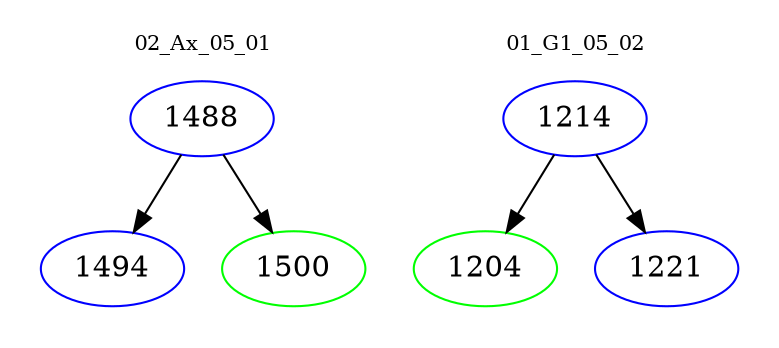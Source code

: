 digraph{
subgraph cluster_0 {
color = white
label = "02_Ax_05_01";
fontsize=10;
T0_1488 [label="1488", color="blue"]
T0_1488 -> T0_1494 [color="black"]
T0_1494 [label="1494", color="blue"]
T0_1488 -> T0_1500 [color="black"]
T0_1500 [label="1500", color="green"]
}
subgraph cluster_1 {
color = white
label = "01_G1_05_02";
fontsize=10;
T1_1214 [label="1214", color="blue"]
T1_1214 -> T1_1204 [color="black"]
T1_1204 [label="1204", color="green"]
T1_1214 -> T1_1221 [color="black"]
T1_1221 [label="1221", color="blue"]
}
}

